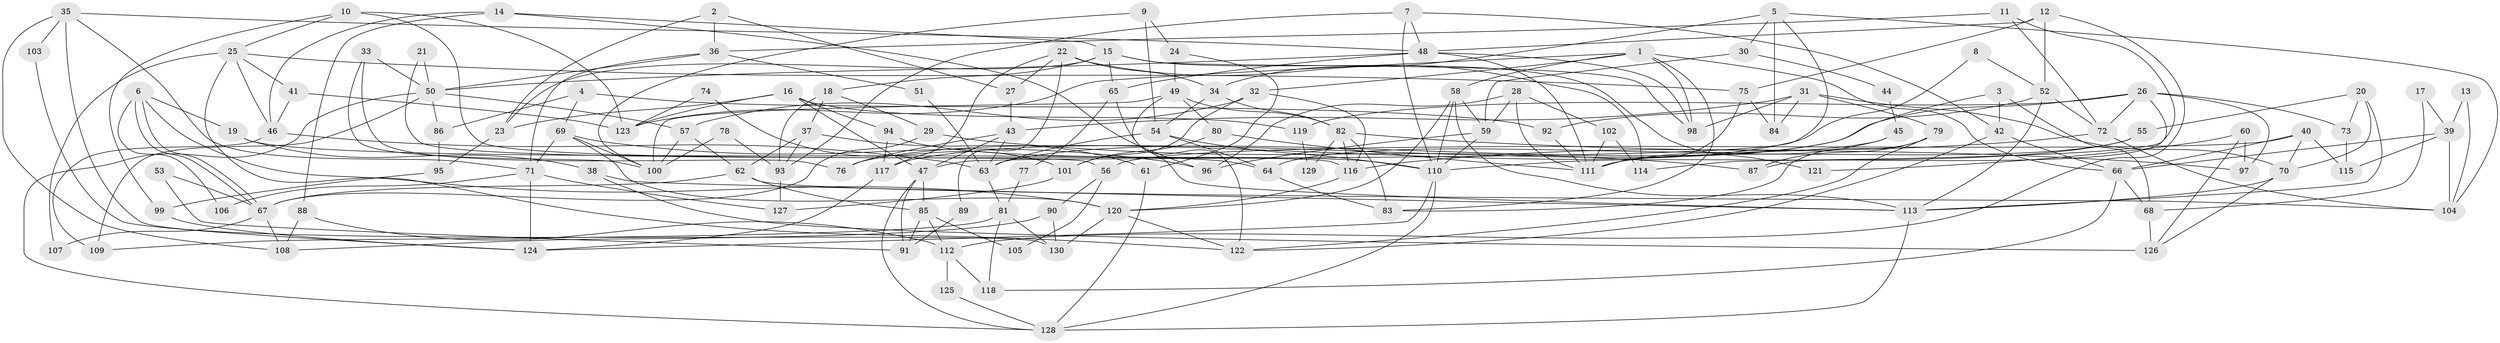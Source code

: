 // coarse degree distribution, {2: 0.17307692307692307, 5: 0.15384615384615385, 4: 0.19230769230769232, 3: 0.17307692307692307, 8: 0.09615384615384616, 7: 0.07692307692307693, 9: 0.019230769230769232, 6: 0.019230769230769232, 1: 0.019230769230769232, 19: 0.019230769230769232, 11: 0.038461538461538464, 16: 0.019230769230769232}
// Generated by graph-tools (version 1.1) at 2025/52/03/04/25 21:52:27]
// undirected, 130 vertices, 260 edges
graph export_dot {
graph [start="1"]
  node [color=gray90,style=filled];
  1;
  2;
  3;
  4;
  5;
  6;
  7;
  8;
  9;
  10;
  11;
  12;
  13;
  14;
  15;
  16;
  17;
  18;
  19;
  20;
  21;
  22;
  23;
  24;
  25;
  26;
  27;
  28;
  29;
  30;
  31;
  32;
  33;
  34;
  35;
  36;
  37;
  38;
  39;
  40;
  41;
  42;
  43;
  44;
  45;
  46;
  47;
  48;
  49;
  50;
  51;
  52;
  53;
  54;
  55;
  56;
  57;
  58;
  59;
  60;
  61;
  62;
  63;
  64;
  65;
  66;
  67;
  68;
  69;
  70;
  71;
  72;
  73;
  74;
  75;
  76;
  77;
  78;
  79;
  80;
  81;
  82;
  83;
  84;
  85;
  86;
  87;
  88;
  89;
  90;
  91;
  92;
  93;
  94;
  95;
  96;
  97;
  98;
  99;
  100;
  101;
  102;
  103;
  104;
  105;
  106;
  107;
  108;
  109;
  110;
  111;
  112;
  113;
  114;
  115;
  116;
  117;
  118;
  119;
  120;
  121;
  122;
  123;
  124;
  125;
  126;
  127;
  128;
  129;
  130;
  1 -- 83;
  1 -- 98;
  1 -- 32;
  1 -- 58;
  1 -- 66;
  1 -- 123;
  2 -- 27;
  2 -- 23;
  2 -- 36;
  3 -- 63;
  3 -- 68;
  3 -- 42;
  4 -- 69;
  4 -- 92;
  4 -- 86;
  5 -- 84;
  5 -- 34;
  5 -- 30;
  5 -- 47;
  5 -- 104;
  6 -- 120;
  6 -- 67;
  6 -- 67;
  6 -- 19;
  6 -- 106;
  7 -- 110;
  7 -- 42;
  7 -- 48;
  7 -- 93;
  8 -- 52;
  8 -- 76;
  9 -- 24;
  9 -- 54;
  9 -- 100;
  10 -- 123;
  10 -- 25;
  10 -- 99;
  10 -- 116;
  11 -- 36;
  11 -- 72;
  11 -- 114;
  12 -- 48;
  12 -- 52;
  12 -- 75;
  12 -- 112;
  13 -- 39;
  13 -- 104;
  14 -- 15;
  14 -- 96;
  14 -- 46;
  14 -- 88;
  15 -- 65;
  15 -- 18;
  15 -- 23;
  15 -- 98;
  15 -- 121;
  16 -- 47;
  16 -- 23;
  16 -- 94;
  16 -- 119;
  16 -- 123;
  17 -- 68;
  17 -- 39;
  18 -- 29;
  18 -- 93;
  18 -- 37;
  19 -- 64;
  19 -- 38;
  20 -- 70;
  20 -- 113;
  20 -- 55;
  20 -- 73;
  21 -- 56;
  21 -- 50;
  22 -- 117;
  22 -- 114;
  22 -- 27;
  22 -- 34;
  22 -- 89;
  23 -- 95;
  24 -- 49;
  24 -- 61;
  25 -- 122;
  25 -- 41;
  25 -- 46;
  25 -- 75;
  25 -- 107;
  26 -- 73;
  26 -- 117;
  26 -- 72;
  26 -- 87;
  26 -- 97;
  26 -- 119;
  27 -- 43;
  28 -- 96;
  28 -- 59;
  28 -- 102;
  28 -- 111;
  29 -- 67;
  29 -- 87;
  30 -- 59;
  30 -- 44;
  31 -- 43;
  31 -- 98;
  31 -- 70;
  31 -- 79;
  31 -- 84;
  32 -- 116;
  32 -- 57;
  32 -- 101;
  33 -- 50;
  33 -- 100;
  33 -- 76;
  34 -- 82;
  34 -- 54;
  35 -- 48;
  35 -- 108;
  35 -- 71;
  35 -- 103;
  35 -- 130;
  36 -- 50;
  36 -- 51;
  36 -- 71;
  37 -- 62;
  37 -- 61;
  37 -- 93;
  38 -- 113;
  38 -- 126;
  39 -- 104;
  39 -- 66;
  39 -- 115;
  40 -- 66;
  40 -- 70;
  40 -- 56;
  40 -- 115;
  41 -- 123;
  41 -- 46;
  42 -- 122;
  42 -- 66;
  43 -- 63;
  43 -- 47;
  43 -- 76;
  44 -- 45;
  45 -- 111;
  45 -- 64;
  46 -- 63;
  46 -- 109;
  47 -- 128;
  47 -- 85;
  47 -- 91;
  48 -- 111;
  48 -- 50;
  48 -- 65;
  48 -- 98;
  49 -- 100;
  49 -- 80;
  49 -- 82;
  49 -- 122;
  50 -- 57;
  50 -- 86;
  50 -- 109;
  50 -- 128;
  51 -- 63;
  52 -- 113;
  52 -- 72;
  52 -- 92;
  53 -- 91;
  53 -- 67;
  54 -- 63;
  54 -- 64;
  54 -- 110;
  55 -- 111;
  55 -- 110;
  56 -- 90;
  56 -- 105;
  57 -- 100;
  57 -- 62;
  58 -- 110;
  58 -- 59;
  58 -- 113;
  58 -- 120;
  59 -- 110;
  59 -- 96;
  60 -- 126;
  60 -- 97;
  60 -- 121;
  61 -- 128;
  62 -- 104;
  62 -- 67;
  62 -- 85;
  63 -- 81;
  64 -- 83;
  65 -- 113;
  65 -- 77;
  66 -- 68;
  66 -- 118;
  67 -- 107;
  67 -- 108;
  68 -- 126;
  69 -- 120;
  69 -- 71;
  69 -- 96;
  69 -- 100;
  70 -- 113;
  70 -- 126;
  71 -- 106;
  71 -- 124;
  71 -- 127;
  72 -- 116;
  72 -- 104;
  73 -- 115;
  74 -- 123;
  74 -- 101;
  75 -- 84;
  75 -- 111;
  77 -- 81;
  78 -- 93;
  78 -- 100;
  79 -- 122;
  79 -- 83;
  79 -- 87;
  80 -- 111;
  80 -- 101;
  81 -- 109;
  81 -- 118;
  81 -- 130;
  82 -- 116;
  82 -- 83;
  82 -- 97;
  82 -- 129;
  85 -- 91;
  85 -- 105;
  85 -- 112;
  86 -- 95;
  88 -- 112;
  88 -- 108;
  89 -- 91;
  90 -- 130;
  90 -- 108;
  92 -- 111;
  93 -- 127;
  94 -- 110;
  94 -- 117;
  95 -- 99;
  99 -- 124;
  101 -- 127;
  102 -- 111;
  102 -- 114;
  103 -- 124;
  110 -- 124;
  110 -- 128;
  112 -- 118;
  112 -- 125;
  113 -- 128;
  116 -- 120;
  117 -- 124;
  119 -- 129;
  120 -- 130;
  120 -- 122;
  125 -- 128;
}
